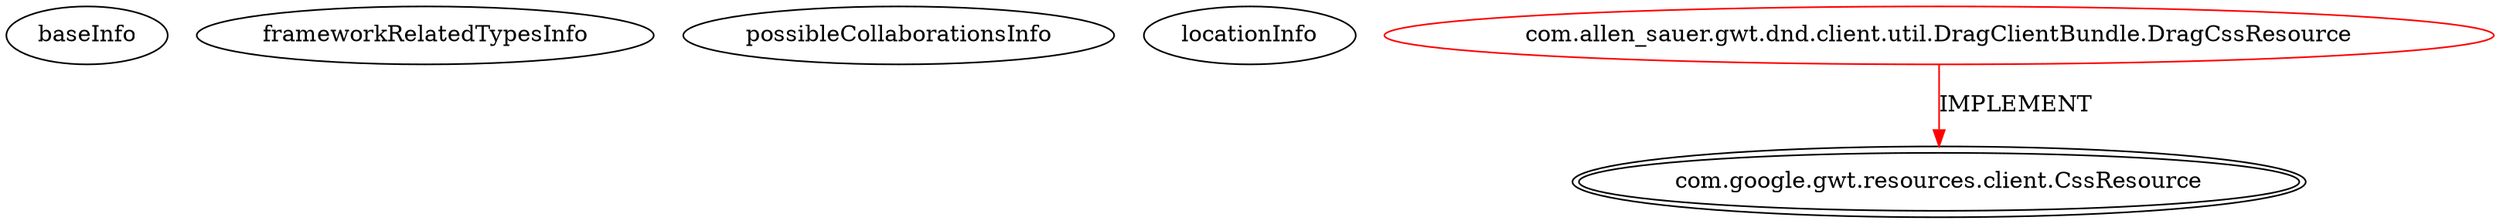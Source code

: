 digraph {
baseInfo[graphId=3683,category="extension_graph",isAnonymous=false,possibleRelation=false]
frameworkRelatedTypesInfo[0="com.google.gwt.resources.client.CssResource"]
possibleCollaborationsInfo[]
locationInfo[projectName="mansiT-UiBinder",filePath="/mansiT-UiBinder/UiBinder-master/uibinder/src/com/allen_sauer/gwt/dnd/client/util/DragClientBundle.java",contextSignature="DragCssResource",graphId="3683"]
0[label="com.allen_sauer.gwt.dnd.client.util.DragClientBundle.DragCssResource",vertexType="ROOT_CLIENT_CLASS_DECLARATION",isFrameworkType=false,color=red]
1[label="com.google.gwt.resources.client.CssResource",vertexType="FRAMEWORK_INTERFACE_TYPE",isFrameworkType=true,peripheries=2]
0->1[label="IMPLEMENT",color=red]
}
